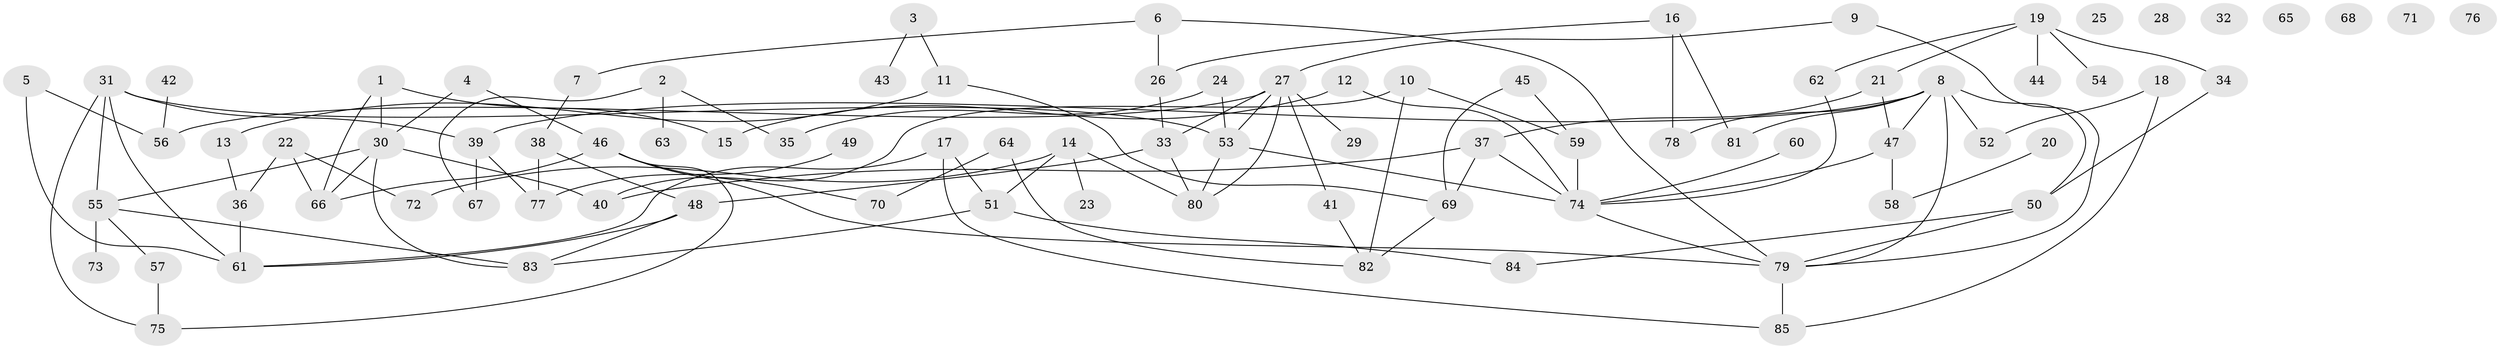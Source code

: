 // Generated by graph-tools (version 1.1) at 2025/33/03/09/25 02:33:26]
// undirected, 85 vertices, 116 edges
graph export_dot {
graph [start="1"]
  node [color=gray90,style=filled];
  1;
  2;
  3;
  4;
  5;
  6;
  7;
  8;
  9;
  10;
  11;
  12;
  13;
  14;
  15;
  16;
  17;
  18;
  19;
  20;
  21;
  22;
  23;
  24;
  25;
  26;
  27;
  28;
  29;
  30;
  31;
  32;
  33;
  34;
  35;
  36;
  37;
  38;
  39;
  40;
  41;
  42;
  43;
  44;
  45;
  46;
  47;
  48;
  49;
  50;
  51;
  52;
  53;
  54;
  55;
  56;
  57;
  58;
  59;
  60;
  61;
  62;
  63;
  64;
  65;
  66;
  67;
  68;
  69;
  70;
  71;
  72;
  73;
  74;
  75;
  76;
  77;
  78;
  79;
  80;
  81;
  82;
  83;
  84;
  85;
  1 -- 15;
  1 -- 30;
  1 -- 66;
  2 -- 35;
  2 -- 63;
  2 -- 67;
  3 -- 11;
  3 -- 43;
  4 -- 30;
  4 -- 46;
  5 -- 56;
  5 -- 61;
  6 -- 7;
  6 -- 26;
  6 -- 79;
  7 -- 38;
  8 -- 39;
  8 -- 47;
  8 -- 50;
  8 -- 52;
  8 -- 78;
  8 -- 79;
  8 -- 81;
  9 -- 27;
  9 -- 79;
  10 -- 40;
  10 -- 59;
  10 -- 82;
  11 -- 13;
  11 -- 69;
  12 -- 15;
  12 -- 74;
  13 -- 36;
  14 -- 23;
  14 -- 51;
  14 -- 72;
  14 -- 80;
  16 -- 26;
  16 -- 78;
  16 -- 81;
  17 -- 51;
  17 -- 61;
  17 -- 85;
  18 -- 52;
  18 -- 85;
  19 -- 21;
  19 -- 34;
  19 -- 44;
  19 -- 54;
  19 -- 62;
  20 -- 58;
  21 -- 37;
  21 -- 47;
  22 -- 36;
  22 -- 66;
  22 -- 72;
  24 -- 35;
  24 -- 53;
  26 -- 33;
  27 -- 29;
  27 -- 33;
  27 -- 41;
  27 -- 53;
  27 -- 56;
  27 -- 80;
  30 -- 40;
  30 -- 55;
  30 -- 66;
  30 -- 83;
  31 -- 39;
  31 -- 53;
  31 -- 55;
  31 -- 61;
  31 -- 75;
  33 -- 48;
  33 -- 80;
  34 -- 50;
  36 -- 61;
  37 -- 40;
  37 -- 69;
  37 -- 74;
  38 -- 48;
  38 -- 77;
  39 -- 67;
  39 -- 77;
  41 -- 82;
  42 -- 56;
  45 -- 59;
  45 -- 69;
  46 -- 66;
  46 -- 70;
  46 -- 75;
  46 -- 79;
  47 -- 58;
  47 -- 74;
  48 -- 61;
  48 -- 83;
  49 -- 77;
  50 -- 79;
  50 -- 84;
  51 -- 83;
  51 -- 84;
  53 -- 74;
  53 -- 80;
  55 -- 57;
  55 -- 73;
  55 -- 83;
  57 -- 75;
  59 -- 74;
  60 -- 74;
  62 -- 74;
  64 -- 70;
  64 -- 82;
  69 -- 82;
  74 -- 79;
  79 -- 85;
}
